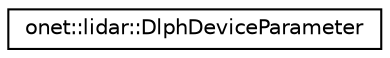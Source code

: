 digraph "Graphical Class Hierarchy"
{
 // LATEX_PDF_SIZE
  edge [fontname="Helvetica",fontsize="10",labelfontname="Helvetica",labelfontsize="10"];
  node [fontname="Helvetica",fontsize="10",shape=record];
  rankdir="LR";
  Node0 [label="onet::lidar::DlphDeviceParameter",height=0.2,width=0.4,color="black", fillcolor="white", style="filled",URL="$structonet_1_1lidar_1_1DlphDeviceParameter.html",tooltip="The DlphDeviceParameter struct."];
}
